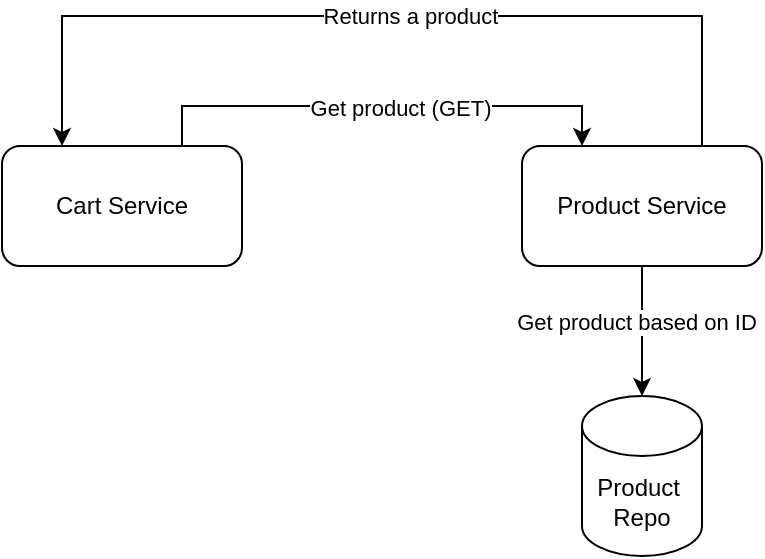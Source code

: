 <mxfile version="24.7.17">
  <diagram name="Page-1" id="rpZU62VqwWqhf-BvHGLH">
    <mxGraphModel dx="836" dy="470" grid="1" gridSize="10" guides="1" tooltips="1" connect="1" arrows="1" fold="1" page="1" pageScale="1" pageWidth="827" pageHeight="1169" math="0" shadow="0">
      <root>
        <mxCell id="0" />
        <mxCell id="1" parent="0" />
        <mxCell id="KPhx_EbE2pEpN97NNlz3-1" style="edgeStyle=orthogonalEdgeStyle;rounded=0;orthogonalLoop=1;jettySize=auto;html=1;exitX=0.75;exitY=0;exitDx=0;exitDy=0;entryX=0.25;entryY=0;entryDx=0;entryDy=0;" edge="1" parent="1" source="KPhx_EbE2pEpN97NNlz3-5" target="KPhx_EbE2pEpN97NNlz3-9">
          <mxGeometry relative="1" as="geometry" />
        </mxCell>
        <mxCell id="KPhx_EbE2pEpN97NNlz3-2" value="Get product (GET)" style="edgeLabel;html=1;align=center;verticalAlign=middle;resizable=0;points=[];" vertex="1" connectable="0" parent="KPhx_EbE2pEpN97NNlz3-1">
          <mxGeometry x="0.07" y="-1" relative="1" as="geometry">
            <mxPoint as="offset" />
          </mxGeometry>
        </mxCell>
        <mxCell id="KPhx_EbE2pEpN97NNlz3-5" value="Cart Service" style="rounded=1;whiteSpace=wrap;html=1;" vertex="1" parent="1">
          <mxGeometry x="480" y="555" width="120" height="60" as="geometry" />
        </mxCell>
        <mxCell id="KPhx_EbE2pEpN97NNlz3-14" style="edgeStyle=orthogonalEdgeStyle;rounded=0;orthogonalLoop=1;jettySize=auto;html=1;exitX=0.75;exitY=0;exitDx=0;exitDy=0;entryX=0.25;entryY=0;entryDx=0;entryDy=0;" edge="1" parent="1" source="KPhx_EbE2pEpN97NNlz3-9" target="KPhx_EbE2pEpN97NNlz3-5">
          <mxGeometry relative="1" as="geometry">
            <Array as="points">
              <mxPoint x="830" y="490" />
              <mxPoint x="510" y="490" />
            </Array>
          </mxGeometry>
        </mxCell>
        <mxCell id="KPhx_EbE2pEpN97NNlz3-15" value="Returns a product" style="edgeLabel;html=1;align=center;verticalAlign=middle;resizable=0;points=[];" vertex="1" connectable="0" parent="KPhx_EbE2pEpN97NNlz3-14">
          <mxGeometry x="-0.059" relative="1" as="geometry">
            <mxPoint as="offset" />
          </mxGeometry>
        </mxCell>
        <mxCell id="KPhx_EbE2pEpN97NNlz3-9" value="Product Service" style="rounded=1;whiteSpace=wrap;html=1;" vertex="1" parent="1">
          <mxGeometry x="740" y="555" width="120" height="60" as="geometry" />
        </mxCell>
        <mxCell id="KPhx_EbE2pEpN97NNlz3-10" value="Product&amp;nbsp;&lt;div&gt;Repo&lt;/div&gt;" style="shape=cylinder3;whiteSpace=wrap;html=1;boundedLbl=1;backgroundOutline=1;size=15;" vertex="1" parent="1">
          <mxGeometry x="770" y="680" width="60" height="80" as="geometry" />
        </mxCell>
        <mxCell id="KPhx_EbE2pEpN97NNlz3-11" style="edgeStyle=orthogonalEdgeStyle;rounded=0;orthogonalLoop=1;jettySize=auto;html=1;exitX=0.5;exitY=1;exitDx=0;exitDy=0;entryX=0.5;entryY=0;entryDx=0;entryDy=0;entryPerimeter=0;" edge="1" parent="1" source="KPhx_EbE2pEpN97NNlz3-9" target="KPhx_EbE2pEpN97NNlz3-10">
          <mxGeometry relative="1" as="geometry" />
        </mxCell>
        <mxCell id="KPhx_EbE2pEpN97NNlz3-12" value="Get product based on ID" style="edgeLabel;html=1;align=center;verticalAlign=middle;resizable=0;points=[];" vertex="1" connectable="0" parent="KPhx_EbE2pEpN97NNlz3-11">
          <mxGeometry x="-0.156" y="-3" relative="1" as="geometry">
            <mxPoint as="offset" />
          </mxGeometry>
        </mxCell>
      </root>
    </mxGraphModel>
  </diagram>
</mxfile>
